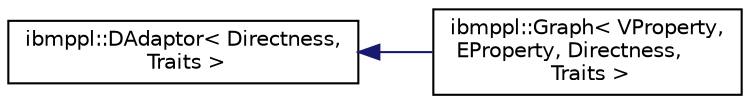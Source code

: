 digraph "Graphical Class Hierarchy"
{
  edge [fontname="Helvetica",fontsize="10",labelfontname="Helvetica",labelfontsize="10"];
  node [fontname="Helvetica",fontsize="10",shape=record];
  rankdir="LR";
  Node1 [label="ibmppl::DAdaptor\< Directness,\l Traits \>",height=0.2,width=0.4,color="black", fillcolor="white", style="filled",URL="$classibmppl_1_1DAdaptor.html",tooltip="Generic adaptor class; It is specialized for each individual type of graph; DIRECTED, UNDIRECTED, PRED_DIRECTED;. "];
  Node1 -> Node2 [dir="back",color="midnightblue",fontsize="10",style="solid",fontname="Helvetica"];
  Node2 [label="ibmppl::Graph\< VProperty,\l EProperty, Directness,\l Traits \>",height=0.2,width=0.4,color="black", fillcolor="white", style="filled",URL="$classibmppl_1_1Graph.html",tooltip="The main graph class to be instantiated by users. "];
}
